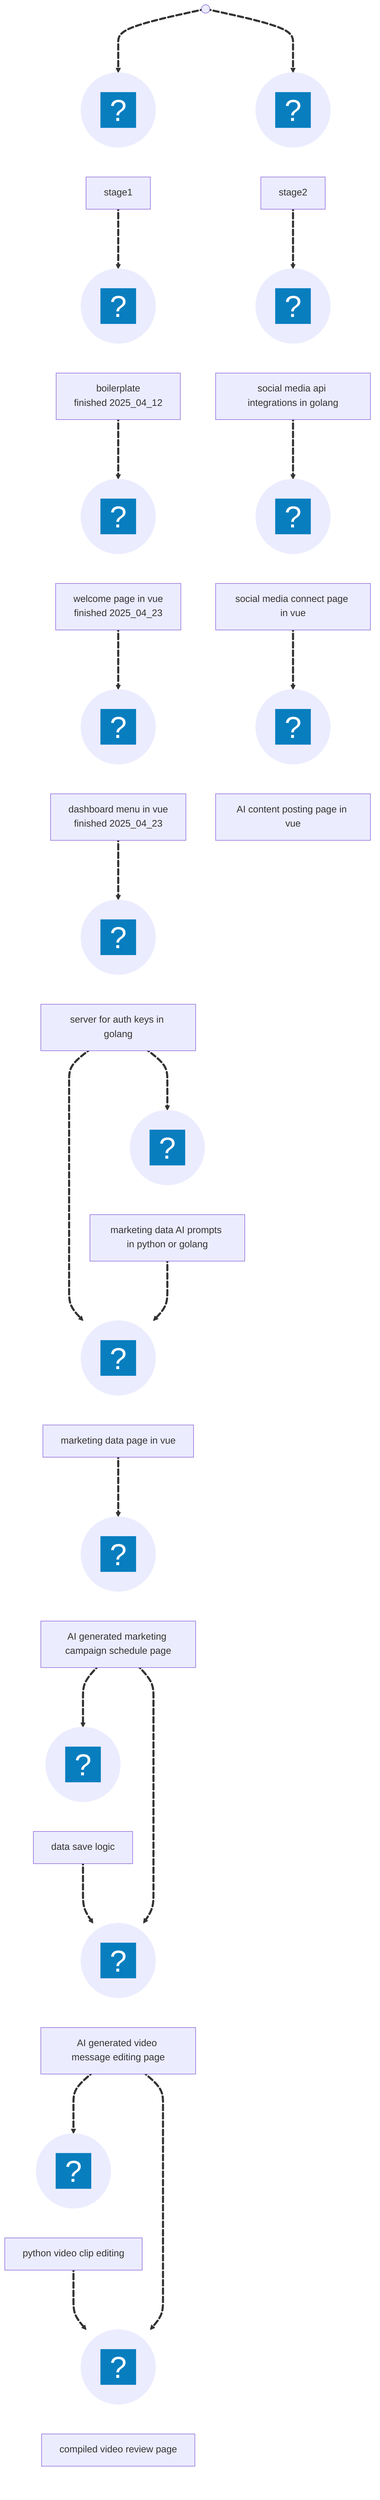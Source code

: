 flowchart TD
    start@{ shape: sm-circ, label: "Small start" }
    
    stage1Icon@{ icon: "mdi:abacus", form: "circle", pos: "b", h: 60 }
    boilIcon@{ icon: "mdi:wall", form: "circle", pos: "b", h: 60 }
    welcomeIcon@{ icon: "mdi:human-greeting-variant", form: "circle", pos: "b", h: 60 }
    dashIcon@{ icon: "mdi:menu-close", form: "circle", pos: "b", h: 60 }
    serverIcon@{ icon: "mdi:key-chain", form: "circle", pos: "b", h: 60 }
    promptsIcon@{ icon: "mdi:robot-happy", form: "circle", pos: "b", h: 60 }
    saveIcon@{ icon: "mdi:file-outline", form: "circle", pos: "b", h: 60 }
    clipsIcon@{ icon: "mdi:film", form: "circle", pos: "b", h: 60 }
    dataIcon@{ icon: "mdi:data-matrix-edit", form: "circle", pos: "b", h: 60 }
    scheduleIcon@{ icon: "mdi:calendar-clock-outline", form: "circle", pos: "b", h: 60 }
    messageIcon@{ icon: "mdi:format-list-text", form: "circle", pos: "b", h: 60 }
    resultIcon@{ icon: "mdi:package-variant-closed-check", form: "circle", pos: "b", h: 60 }

    stage2Icon@{ icon: "mdi:abacus", form: "circle", pos: "b", h: 60 }
    social1Icon@{ icon: "mdi:integrated-circuit-chip", form: "circle", pos: "b", h: 60 }
    social2Icon@{ icon: "mdi:login-variant", form: "circle", pos: "b", h: 60 }
    postIcon@{ icon: "mdi:post", form: "circle", pos: "b", h: 60 }

    stage1["stage1"]
    boil["boilerplate
    finished 2025_04_12"]
    welcome[welcome page in vue
    finished 2025_04_23]
    dash["dashboard menu in vue
    finished 2025_04_23"]
    server["server for auth keys in golang"]
    prompts["marketing data AI prompts in python or golang"]
    save["data save logic"]
    clips["python video clip editing"]
    data["marketing data page in vue"]
    schedule["AI generated marketing campaign schedule page"]
    message["AI generated video message editing page"]
    result["compiled video review page"]

    stage2["stage2"]
    social1["social media api integrations in golang"]
    social2["social media connect page in vue"]
    post["AI content posting page in vue"]

    start e1@===> stage1Icon
    start e2@===> stage2Icon
    
    stage1 e3@===> boilIcon
    boil e4@===> welcomeIcon
    welcome e5@===> dashIcon
    dash e6@===> serverIcon
    server e7@===> promptsIcon
    server e8@===> dataIcon
    prompts e9@===> dataIcon
    schedule e10@===> saveIcon
    save e11@===> messageIcon
    data e12@===> scheduleIcon
    schedule e13@===> messageIcon
    message e14@===> clipsIcon
    clips e15@===> resultIcon
    message e16@===> resultIcon

    stage2 e17@===> social1Icon
    social1 e18@===> social2Icon
    social2 e19@===> postIcon

    stage1Icon i@~~~ stage1
    boilIcon i@~~~ boil
    welcomeIcon i@~~~ welcome
    dashIcon i@~~~ dash
    serverIcon i@~~~ server
    promptsIcon i@~~~ prompts
    saveIcon i@~~~ save
    clipsIcon i@~~~ clips
    dataIcon i@~~~ data
    scheduleIcon i@~~~ schedule
    messageIcon i@~~~ message
    resultIcon i@~~~ result

    stage2Icon i@~~~ stage2
    social1Icon i@~~~ social1
    social2Icon i@~~~ social2
    postIcon i@~~~ post

    e1@{ animate: true }
    e2@{ animate: true }
    e3@{ animate: true }
    e4@{ animate: true }
    e5@{ animate: true }
    e6@{ animate: true }
    e7@{ animate: true }
    e8@{ animate: true }
    e9@{ animate: true }
    e10@{ animate: true }
    e11@{ animate: true }
    e12@{ animate: true }
    e13@{ animate: true }
    e14@{ animate: true }
    e15@{ animate: true }
    e16@{ animate: true }
    e17@{ animate: true }
    e18@{ animate: true }
    e19@{ animate: true }
